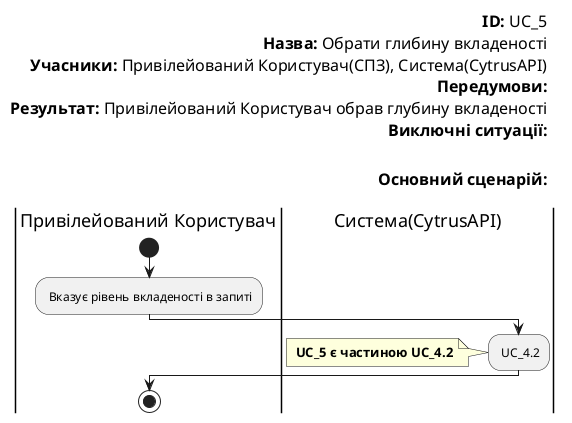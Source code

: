 @startuml

left header
<font color=000 size=16><b>ID:</b> UC_5
<font color=000 size=16><b>Назва:</b> Обрати глибину вкладеності
<font color=000 size=16><b>Учасники:</b> Привілейований Користувач(СПЗ), Система(CytrusAPI)
<font color=000 size=16><b>Передумови:</b>
<font color=000 size=16><b>Результат:</b> Привілейований Користувач обрав глубину вкладеності
<font color=000 size=16><b>Виключні ситуації:</b>
<font color=red size=16>

<font color=000 size=16><b>Основний сценарій:</b>

end header

|Привілейований Користувач|
start
: Вказує рівень вкладеності в запиті;

|Система(CytrusAPI)|
: UC_4.2;
note left
<b> UC_5 є частиною UC_4.2
end note

|Привілейований Користувач|
stop;

@enduml
